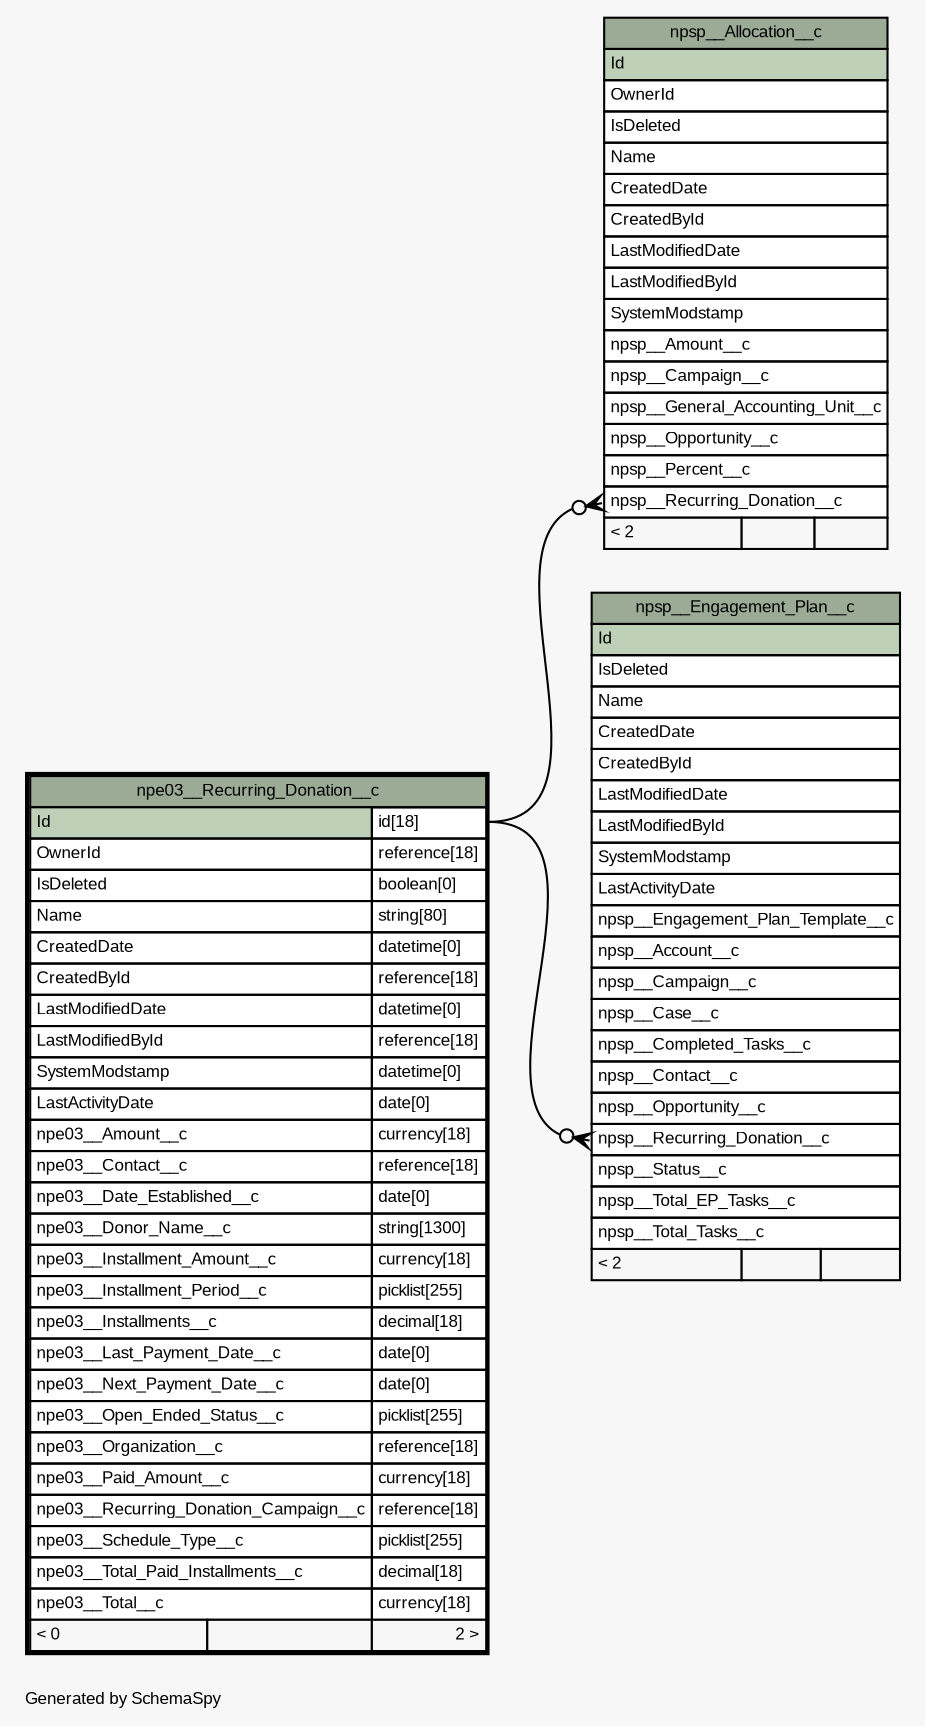// dot 2.40.1 on Mac OS X 10.12.6
// SchemaSpy rev 590
digraph "oneDegreeRelationshipsDiagram" {
  graph [
    rankdir="RL"
    bgcolor="#f7f7f7"
    label="\nGenerated by SchemaSpy"
    labeljust="l"
    nodesep="0.18"
    ranksep="0.46"
    fontname="Arial"
    fontsize="8"
  ];
  node [
    fontname="Arial"
    fontsize="8"
    shape="plaintext"
  ];
  edge [
    arrowsize="0.8"
  ];
  "npsp__Allocation__c":"npsp__Recurring_Donation__c":w -> "npe03__Recurring_Donation__c":"Id.type":e [arrowhead=none dir=back arrowtail=crowodot];
  "npsp__Engagement_Plan__c":"npsp__Recurring_Donation__c":w -> "npe03__Recurring_Donation__c":"Id.type":e [arrowhead=none dir=back arrowtail=crowodot];
  "npe03__Recurring_Donation__c" [
    label=<
    <TABLE BORDER="2" CELLBORDER="1" CELLSPACING="0" BGCOLOR="#ffffff">
      <TR><TD COLSPAN="3" BGCOLOR="#9bab96" ALIGN="CENTER">npe03__Recurring_Donation__c</TD></TR>
      <TR><TD PORT="Id" COLSPAN="2" BGCOLOR="#bed1b8" ALIGN="LEFT">Id</TD><TD PORT="Id.type" ALIGN="LEFT">id[18]</TD></TR>
      <TR><TD PORT="OwnerId" COLSPAN="2" ALIGN="LEFT">OwnerId</TD><TD PORT="OwnerId.type" ALIGN="LEFT">reference[18]</TD></TR>
      <TR><TD PORT="IsDeleted" COLSPAN="2" ALIGN="LEFT">IsDeleted</TD><TD PORT="IsDeleted.type" ALIGN="LEFT">boolean[0]</TD></TR>
      <TR><TD PORT="Name" COLSPAN="2" ALIGN="LEFT">Name</TD><TD PORT="Name.type" ALIGN="LEFT">string[80]</TD></TR>
      <TR><TD PORT="CreatedDate" COLSPAN="2" ALIGN="LEFT">CreatedDate</TD><TD PORT="CreatedDate.type" ALIGN="LEFT">datetime[0]</TD></TR>
      <TR><TD PORT="CreatedById" COLSPAN="2" ALIGN="LEFT">CreatedById</TD><TD PORT="CreatedById.type" ALIGN="LEFT">reference[18]</TD></TR>
      <TR><TD PORT="LastModifiedDate" COLSPAN="2" ALIGN="LEFT">LastModifiedDate</TD><TD PORT="LastModifiedDate.type" ALIGN="LEFT">datetime[0]</TD></TR>
      <TR><TD PORT="LastModifiedById" COLSPAN="2" ALIGN="LEFT">LastModifiedById</TD><TD PORT="LastModifiedById.type" ALIGN="LEFT">reference[18]</TD></TR>
      <TR><TD PORT="SystemModstamp" COLSPAN="2" ALIGN="LEFT">SystemModstamp</TD><TD PORT="SystemModstamp.type" ALIGN="LEFT">datetime[0]</TD></TR>
      <TR><TD PORT="LastActivityDate" COLSPAN="2" ALIGN="LEFT">LastActivityDate</TD><TD PORT="LastActivityDate.type" ALIGN="LEFT">date[0]</TD></TR>
      <TR><TD PORT="npe03__Amount__c" COLSPAN="2" ALIGN="LEFT">npe03__Amount__c</TD><TD PORT="npe03__Amount__c.type" ALIGN="LEFT">currency[18]</TD></TR>
      <TR><TD PORT="npe03__Contact__c" COLSPAN="2" ALIGN="LEFT">npe03__Contact__c</TD><TD PORT="npe03__Contact__c.type" ALIGN="LEFT">reference[18]</TD></TR>
      <TR><TD PORT="npe03__Date_Established__c" COLSPAN="2" ALIGN="LEFT">npe03__Date_Established__c</TD><TD PORT="npe03__Date_Established__c.type" ALIGN="LEFT">date[0]</TD></TR>
      <TR><TD PORT="npe03__Donor_Name__c" COLSPAN="2" ALIGN="LEFT">npe03__Donor_Name__c</TD><TD PORT="npe03__Donor_Name__c.type" ALIGN="LEFT">string[1300]</TD></TR>
      <TR><TD PORT="npe03__Installment_Amount__c" COLSPAN="2" ALIGN="LEFT">npe03__Installment_Amount__c</TD><TD PORT="npe03__Installment_Amount__c.type" ALIGN="LEFT">currency[18]</TD></TR>
      <TR><TD PORT="npe03__Installment_Period__c" COLSPAN="2" ALIGN="LEFT">npe03__Installment_Period__c</TD><TD PORT="npe03__Installment_Period__c.type" ALIGN="LEFT">picklist[255]</TD></TR>
      <TR><TD PORT="npe03__Installments__c" COLSPAN="2" ALIGN="LEFT">npe03__Installments__c</TD><TD PORT="npe03__Installments__c.type" ALIGN="LEFT">decimal[18]</TD></TR>
      <TR><TD PORT="npe03__Last_Payment_Date__c" COLSPAN="2" ALIGN="LEFT">npe03__Last_Payment_Date__c</TD><TD PORT="npe03__Last_Payment_Date__c.type" ALIGN="LEFT">date[0]</TD></TR>
      <TR><TD PORT="npe03__Next_Payment_Date__c" COLSPAN="2" ALIGN="LEFT">npe03__Next_Payment_Date__c</TD><TD PORT="npe03__Next_Payment_Date__c.type" ALIGN="LEFT">date[0]</TD></TR>
      <TR><TD PORT="npe03__Open_Ended_Status__c" COLSPAN="2" ALIGN="LEFT">npe03__Open_Ended_Status__c</TD><TD PORT="npe03__Open_Ended_Status__c.type" ALIGN="LEFT">picklist[255]</TD></TR>
      <TR><TD PORT="npe03__Organization__c" COLSPAN="2" ALIGN="LEFT">npe03__Organization__c</TD><TD PORT="npe03__Organization__c.type" ALIGN="LEFT">reference[18]</TD></TR>
      <TR><TD PORT="npe03__Paid_Amount__c" COLSPAN="2" ALIGN="LEFT">npe03__Paid_Amount__c</TD><TD PORT="npe03__Paid_Amount__c.type" ALIGN="LEFT">currency[18]</TD></TR>
      <TR><TD PORT="npe03__Recurring_Donation_Campaign__c" COLSPAN="2" ALIGN="LEFT">npe03__Recurring_Donation_Campaign__c</TD><TD PORT="npe03__Recurring_Donation_Campaign__c.type" ALIGN="LEFT">reference[18]</TD></TR>
      <TR><TD PORT="npe03__Schedule_Type__c" COLSPAN="2" ALIGN="LEFT">npe03__Schedule_Type__c</TD><TD PORT="npe03__Schedule_Type__c.type" ALIGN="LEFT">picklist[255]</TD></TR>
      <TR><TD PORT="npe03__Total_Paid_Installments__c" COLSPAN="2" ALIGN="LEFT">npe03__Total_Paid_Installments__c</TD><TD PORT="npe03__Total_Paid_Installments__c.type" ALIGN="LEFT">decimal[18]</TD></TR>
      <TR><TD PORT="npe03__Total__c" COLSPAN="2" ALIGN="LEFT">npe03__Total__c</TD><TD PORT="npe03__Total__c.type" ALIGN="LEFT">currency[18]</TD></TR>
      <TR><TD ALIGN="LEFT" BGCOLOR="#f7f7f7">&lt; 0</TD><TD ALIGN="RIGHT" BGCOLOR="#f7f7f7">  </TD><TD ALIGN="RIGHT" BGCOLOR="#f7f7f7">2 &gt;</TD></TR>
    </TABLE>>
    URL="npe03__Recurring_Donation__c.html"
    tooltip="npe03__Recurring_Donation__c"
  ];
  "npsp__Allocation__c" [
    label=<
    <TABLE BORDER="0" CELLBORDER="1" CELLSPACING="0" BGCOLOR="#ffffff">
      <TR><TD COLSPAN="3" BGCOLOR="#9bab96" ALIGN="CENTER">npsp__Allocation__c</TD></TR>
      <TR><TD PORT="Id" COLSPAN="3" BGCOLOR="#bed1b8" ALIGN="LEFT">Id</TD></TR>
      <TR><TD PORT="OwnerId" COLSPAN="3" ALIGN="LEFT">OwnerId</TD></TR>
      <TR><TD PORT="IsDeleted" COLSPAN="3" ALIGN="LEFT">IsDeleted</TD></TR>
      <TR><TD PORT="Name" COLSPAN="3" ALIGN="LEFT">Name</TD></TR>
      <TR><TD PORT="CreatedDate" COLSPAN="3" ALIGN="LEFT">CreatedDate</TD></TR>
      <TR><TD PORT="CreatedById" COLSPAN="3" ALIGN="LEFT">CreatedById</TD></TR>
      <TR><TD PORT="LastModifiedDate" COLSPAN="3" ALIGN="LEFT">LastModifiedDate</TD></TR>
      <TR><TD PORT="LastModifiedById" COLSPAN="3" ALIGN="LEFT">LastModifiedById</TD></TR>
      <TR><TD PORT="SystemModstamp" COLSPAN="3" ALIGN="LEFT">SystemModstamp</TD></TR>
      <TR><TD PORT="npsp__Amount__c" COLSPAN="3" ALIGN="LEFT">npsp__Amount__c</TD></TR>
      <TR><TD PORT="npsp__Campaign__c" COLSPAN="3" ALIGN="LEFT">npsp__Campaign__c</TD></TR>
      <TR><TD PORT="npsp__General_Accounting_Unit__c" COLSPAN="3" ALIGN="LEFT">npsp__General_Accounting_Unit__c</TD></TR>
      <TR><TD PORT="npsp__Opportunity__c" COLSPAN="3" ALIGN="LEFT">npsp__Opportunity__c</TD></TR>
      <TR><TD PORT="npsp__Percent__c" COLSPAN="3" ALIGN="LEFT">npsp__Percent__c</TD></TR>
      <TR><TD PORT="npsp__Recurring_Donation__c" COLSPAN="3" ALIGN="LEFT">npsp__Recurring_Donation__c</TD></TR>
      <TR><TD ALIGN="LEFT" BGCOLOR="#f7f7f7">&lt; 2</TD><TD ALIGN="RIGHT" BGCOLOR="#f7f7f7">  </TD><TD ALIGN="RIGHT" BGCOLOR="#f7f7f7">  </TD></TR>
    </TABLE>>
    URL="npsp__Allocation__c.html"
    tooltip="npsp__Allocation__c"
  ];
  "npsp__Engagement_Plan__c" [
    label=<
    <TABLE BORDER="0" CELLBORDER="1" CELLSPACING="0" BGCOLOR="#ffffff">
      <TR><TD COLSPAN="3" BGCOLOR="#9bab96" ALIGN="CENTER">npsp__Engagement_Plan__c</TD></TR>
      <TR><TD PORT="Id" COLSPAN="3" BGCOLOR="#bed1b8" ALIGN="LEFT">Id</TD></TR>
      <TR><TD PORT="IsDeleted" COLSPAN="3" ALIGN="LEFT">IsDeleted</TD></TR>
      <TR><TD PORT="Name" COLSPAN="3" ALIGN="LEFT">Name</TD></TR>
      <TR><TD PORT="CreatedDate" COLSPAN="3" ALIGN="LEFT">CreatedDate</TD></TR>
      <TR><TD PORT="CreatedById" COLSPAN="3" ALIGN="LEFT">CreatedById</TD></TR>
      <TR><TD PORT="LastModifiedDate" COLSPAN="3" ALIGN="LEFT">LastModifiedDate</TD></TR>
      <TR><TD PORT="LastModifiedById" COLSPAN="3" ALIGN="LEFT">LastModifiedById</TD></TR>
      <TR><TD PORT="SystemModstamp" COLSPAN="3" ALIGN="LEFT">SystemModstamp</TD></TR>
      <TR><TD PORT="LastActivityDate" COLSPAN="3" ALIGN="LEFT">LastActivityDate</TD></TR>
      <TR><TD PORT="npsp__Engagement_Plan_Template__c" COLSPAN="3" ALIGN="LEFT">npsp__Engagement_Plan_Template__c</TD></TR>
      <TR><TD PORT="npsp__Account__c" COLSPAN="3" ALIGN="LEFT">npsp__Account__c</TD></TR>
      <TR><TD PORT="npsp__Campaign__c" COLSPAN="3" ALIGN="LEFT">npsp__Campaign__c</TD></TR>
      <TR><TD PORT="npsp__Case__c" COLSPAN="3" ALIGN="LEFT">npsp__Case__c</TD></TR>
      <TR><TD PORT="npsp__Completed_Tasks__c" COLSPAN="3" ALIGN="LEFT">npsp__Completed_Tasks__c</TD></TR>
      <TR><TD PORT="npsp__Contact__c" COLSPAN="3" ALIGN="LEFT">npsp__Contact__c</TD></TR>
      <TR><TD PORT="npsp__Opportunity__c" COLSPAN="3" ALIGN="LEFT">npsp__Opportunity__c</TD></TR>
      <TR><TD PORT="npsp__Recurring_Donation__c" COLSPAN="3" ALIGN="LEFT">npsp__Recurring_Donation__c</TD></TR>
      <TR><TD PORT="npsp__Status__c" COLSPAN="3" ALIGN="LEFT">npsp__Status__c</TD></TR>
      <TR><TD PORT="npsp__Total_EP_Tasks__c" COLSPAN="3" ALIGN="LEFT">npsp__Total_EP_Tasks__c</TD></TR>
      <TR><TD PORT="npsp__Total_Tasks__c" COLSPAN="3" ALIGN="LEFT">npsp__Total_Tasks__c</TD></TR>
      <TR><TD ALIGN="LEFT" BGCOLOR="#f7f7f7">&lt; 2</TD><TD ALIGN="RIGHT" BGCOLOR="#f7f7f7">  </TD><TD ALIGN="RIGHT" BGCOLOR="#f7f7f7">  </TD></TR>
    </TABLE>>
    URL="npsp__Engagement_Plan__c.html"
    tooltip="npsp__Engagement_Plan__c"
  ];
}
